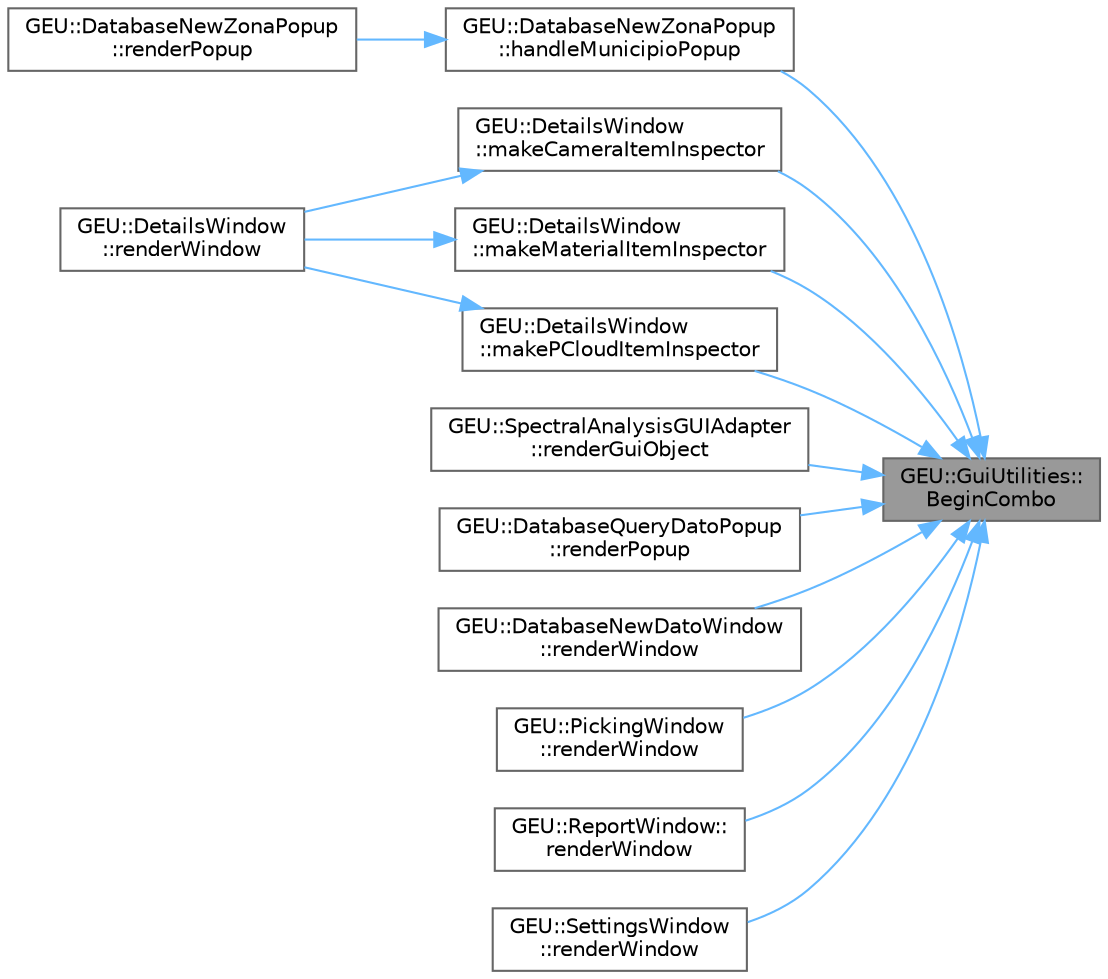 digraph "GEU::GuiUtilities::BeginCombo"
{
 // LATEX_PDF_SIZE
  bgcolor="transparent";
  edge [fontname=Helvetica,fontsize=10,labelfontname=Helvetica,labelfontsize=10];
  node [fontname=Helvetica,fontsize=10,shape=box,height=0.2,width=0.4];
  rankdir="RL";
  Node1 [id="Node000001",label="GEU::GuiUtilities::\lBeginCombo",height=0.2,width=0.4,color="gray40", fillcolor="grey60", style="filled", fontcolor="black",tooltip=" "];
  Node1 -> Node2 [id="edge1_Node000001_Node000002",dir="back",color="steelblue1",style="solid",tooltip=" "];
  Node2 [id="Node000002",label="GEU::DatabaseNewZonaPopup\l::handleMunicipioPopup",height=0.2,width=0.4,color="grey40", fillcolor="white", style="filled",URL="$df/d01/class_g_e_u_1_1_database_new_zona_popup.html#ac75ed971c74258a7c79ac85f58874852",tooltip=" "];
  Node2 -> Node3 [id="edge2_Node000002_Node000003",dir="back",color="steelblue1",style="solid",tooltip=" "];
  Node3 [id="Node000003",label="GEU::DatabaseNewZonaPopup\l::renderPopup",height=0.2,width=0.4,color="grey40", fillcolor="white", style="filled",URL="$df/d01/class_g_e_u_1_1_database_new_zona_popup.html#a12c7cda56d74fc9f5f7f35b32382040f",tooltip="Renders the popup and its contents."];
  Node1 -> Node4 [id="edge3_Node000001_Node000004",dir="back",color="steelblue1",style="solid",tooltip=" "];
  Node4 [id="Node000004",label="GEU::DetailsWindow\l::makeCameraItemInspector",height=0.2,width=0.4,color="grey40", fillcolor="white", style="filled",URL="$db/d00/class_g_e_u_1_1_details_window.html#a241455ad0e5a659831aa86d3182b9551",tooltip="Renders inspector details for camera items."];
  Node4 -> Node5 [id="edge4_Node000004_Node000005",dir="back",color="steelblue1",style="solid",tooltip=" "];
  Node5 [id="Node000005",label="GEU::DetailsWindow\l::renderWindow",height=0.2,width=0.4,color="grey40", fillcolor="white", style="filled",URL="$db/d00/class_g_e_u_1_1_details_window.html#a6666ec761cc5cd8a57220823b8e7daa6",tooltip="Renders the window and contents."];
  Node1 -> Node6 [id="edge5_Node000001_Node000006",dir="back",color="steelblue1",style="solid",tooltip=" "];
  Node6 [id="Node000006",label="GEU::DetailsWindow\l::makeMaterialItemInspector",height=0.2,width=0.4,color="grey40", fillcolor="white", style="filled",URL="$db/d00/class_g_e_u_1_1_details_window.html#addd0dc775ee807e26a5936815ad411b8",tooltip=" "];
  Node6 -> Node5 [id="edge6_Node000006_Node000005",dir="back",color="steelblue1",style="solid",tooltip=" "];
  Node1 -> Node7 [id="edge7_Node000001_Node000007",dir="back",color="steelblue1",style="solid",tooltip=" "];
  Node7 [id="Node000007",label="GEU::DetailsWindow\l::makePCloudItemInspector",height=0.2,width=0.4,color="grey40", fillcolor="white", style="filled",URL="$db/d00/class_g_e_u_1_1_details_window.html#a696b110218746e301559da2c93e6cd60",tooltip="Renders inspector details for point cloud items."];
  Node7 -> Node5 [id="edge8_Node000007_Node000005",dir="back",color="steelblue1",style="solid",tooltip=" "];
  Node1 -> Node8 [id="edge9_Node000001_Node000008",dir="back",color="steelblue1",style="solid",tooltip=" "];
  Node8 [id="Node000008",label="GEU::SpectralAnalysisGUIAdapter\l::renderGuiObject",height=0.2,width=0.4,color="grey40", fillcolor="white", style="filled",URL="$d0/d05/class_g_e_u_1_1_spectral_analysis_g_u_i_adapter.html#a32508f5a1377ace9941d1e8d57ec78ba",tooltip="Custom module GUI window contents."];
  Node1 -> Node9 [id="edge10_Node000001_Node000009",dir="back",color="steelblue1",style="solid",tooltip=" "];
  Node9 [id="Node000009",label="GEU::DatabaseQueryDatoPopup\l::renderPopup",height=0.2,width=0.4,color="grey40", fillcolor="white", style="filled",URL="$dc/d00/class_g_e_u_1_1_database_query_dato_popup.html#a6b45f3f4957a46091ab0d75b9600a56d",tooltip="Renders the popup and its contents."];
  Node1 -> Node10 [id="edge11_Node000001_Node000010",dir="back",color="steelblue1",style="solid",tooltip=" "];
  Node10 [id="Node000010",label="GEU::DatabaseNewDatoWindow\l::renderWindow",height=0.2,width=0.4,color="grey40", fillcolor="white", style="filled",URL="$d2/d05/class_g_e_u_1_1_database_new_dato_window.html#ae07f0a25c9ecb584624ce7bf67bc48cb",tooltip="Renders the window and contents."];
  Node1 -> Node11 [id="edge12_Node000001_Node000011",dir="back",color="steelblue1",style="solid",tooltip=" "];
  Node11 [id="Node000011",label="GEU::PickingWindow\l::renderWindow",height=0.2,width=0.4,color="grey40", fillcolor="white", style="filled",URL="$d9/d01/class_g_e_u_1_1_picking_window.html#a56f55b34996a68d41418a2df8ea008db",tooltip="Renders the window and contents."];
  Node1 -> Node12 [id="edge13_Node000001_Node000012",dir="back",color="steelblue1",style="solid",tooltip=" "];
  Node12 [id="Node000012",label="GEU::ReportWindow::\lrenderWindow",height=0.2,width=0.4,color="grey40", fillcolor="white", style="filled",URL="$da/d06/class_g_e_u_1_1_report_window.html#a9001c82379e967b0ed766f3faa5d76cf",tooltip="Renders the window and contents."];
  Node1 -> Node13 [id="edge14_Node000001_Node000013",dir="back",color="steelblue1",style="solid",tooltip=" "];
  Node13 [id="Node000013",label="GEU::SettingsWindow\l::renderWindow",height=0.2,width=0.4,color="grey40", fillcolor="white", style="filled",URL="$da/d04/class_g_e_u_1_1_settings_window.html#a7af9db6d6ad56c4c4fc336251024472f",tooltip="Renders the window and contents."];
}
